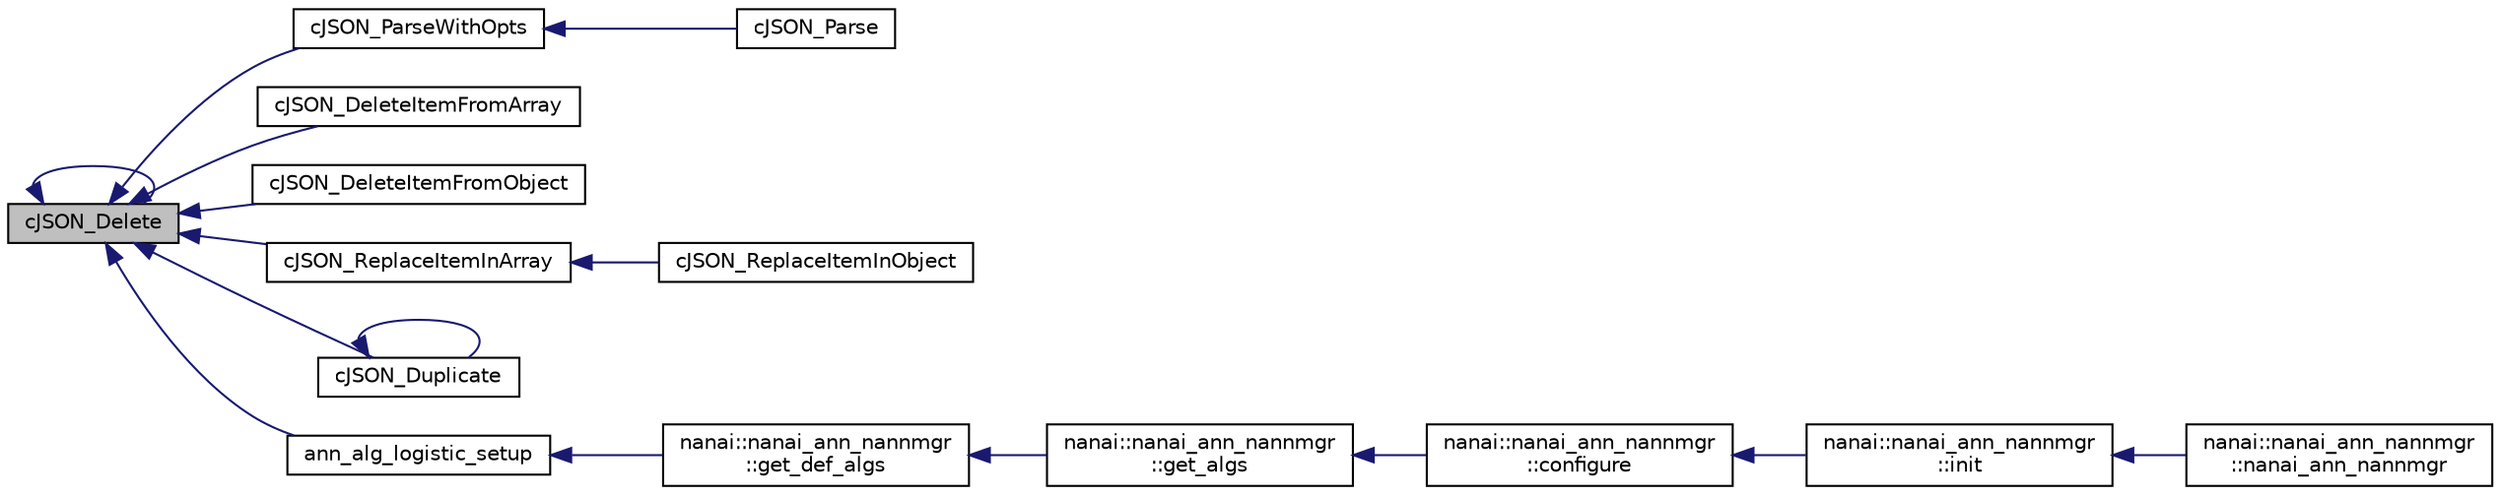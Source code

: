 digraph "cJSON_Delete"
{
  edge [fontname="Helvetica",fontsize="10",labelfontname="Helvetica",labelfontsize="10"];
  node [fontname="Helvetica",fontsize="10",shape=record];
  rankdir="LR";
  Node1 [label="cJSON_Delete",height=0.2,width=0.4,color="black", fillcolor="grey75", style="filled", fontcolor="black"];
  Node1 -> Node1 [dir="back",color="midnightblue",fontsize="10",style="solid",fontname="Helvetica"];
  Node1 -> Node2 [dir="back",color="midnightblue",fontsize="10",style="solid",fontname="Helvetica"];
  Node2 [label="cJSON_ParseWithOpts",height=0.2,width=0.4,color="black", fillcolor="white", style="filled",URL="$c_j_s_o_n_8h.html#a9c63df4d9350bee4bd1726f8f23ad536"];
  Node2 -> Node3 [dir="back",color="midnightblue",fontsize="10",style="solid",fontname="Helvetica"];
  Node3 [label="cJSON_Parse",height=0.2,width=0.4,color="black", fillcolor="white", style="filled",URL="$c_j_s_o_n_8h.html#ad3df5f943457d4befebe4109d48e4a50"];
  Node1 -> Node4 [dir="back",color="midnightblue",fontsize="10",style="solid",fontname="Helvetica"];
  Node4 [label="cJSON_DeleteItemFromArray",height=0.2,width=0.4,color="black", fillcolor="white", style="filled",URL="$c_j_s_o_n_8h.html#a2b08ee3d172cb94e9abea1e4031a366f"];
  Node1 -> Node5 [dir="back",color="midnightblue",fontsize="10",style="solid",fontname="Helvetica"];
  Node5 [label="cJSON_DeleteItemFromObject",height=0.2,width=0.4,color="black", fillcolor="white", style="filled",URL="$c_j_s_o_n_8h.html#a148a56617a2a97921d9b9dfbe5dc85bf"];
  Node1 -> Node6 [dir="back",color="midnightblue",fontsize="10",style="solid",fontname="Helvetica"];
  Node6 [label="cJSON_ReplaceItemInArray",height=0.2,width=0.4,color="black", fillcolor="white", style="filled",URL="$c_j_s_o_n_8h.html#a567d357a7a0c3c0c9c896d98aae3dcec"];
  Node6 -> Node7 [dir="back",color="midnightblue",fontsize="10",style="solid",fontname="Helvetica"];
  Node7 [label="cJSON_ReplaceItemInObject",height=0.2,width=0.4,color="black", fillcolor="white", style="filled",URL="$c_j_s_o_n_8h.html#a31202ffebc9e4f86c3db12f9793b6800"];
  Node1 -> Node8 [dir="back",color="midnightblue",fontsize="10",style="solid",fontname="Helvetica"];
  Node8 [label="cJSON_Duplicate",height=0.2,width=0.4,color="black", fillcolor="white", style="filled",URL="$c_j_s_o_n_8h.html#a9acb1410be711f33d7c6d39f916b2d35"];
  Node8 -> Node8 [dir="back",color="midnightblue",fontsize="10",style="solid",fontname="Helvetica"];
  Node1 -> Node9 [dir="back",color="midnightblue",fontsize="10",style="solid",fontname="Helvetica"];
  Node9 [label="ann_alg_logistic_setup",height=0.2,width=0.4,color="black", fillcolor="white", style="filled",URL="$nanai__ann__alg__logistic_8cc.html#ad91d250f591564487951f4bcf9ced372"];
  Node9 -> Node10 [dir="back",color="midnightblue",fontsize="10",style="solid",fontname="Helvetica"];
  Node10 [label="nanai::nanai_ann_nannmgr\l::get_def_algs",height=0.2,width=0.4,color="black", fillcolor="white", style="filled",URL="$classnanai_1_1nanai__ann__nannmgr.html#a2041f91a11e801557c4e2a310fae4355"];
  Node10 -> Node11 [dir="back",color="midnightblue",fontsize="10",style="solid",fontname="Helvetica"];
  Node11 [label="nanai::nanai_ann_nannmgr\l::get_algs",height=0.2,width=0.4,color="black", fillcolor="white", style="filled",URL="$classnanai_1_1nanai__ann__nannmgr.html#af20462056d6628462b18b865197083a5"];
  Node11 -> Node12 [dir="back",color="midnightblue",fontsize="10",style="solid",fontname="Helvetica"];
  Node12 [label="nanai::nanai_ann_nannmgr\l::configure",height=0.2,width=0.4,color="black", fillcolor="white", style="filled",URL="$classnanai_1_1nanai__ann__nannmgr.html#a4097cd6c0d8c9fbd38df08d4474162d7"];
  Node12 -> Node13 [dir="back",color="midnightblue",fontsize="10",style="solid",fontname="Helvetica"];
  Node13 [label="nanai::nanai_ann_nannmgr\l::init",height=0.2,width=0.4,color="black", fillcolor="white", style="filled",URL="$classnanai_1_1nanai__ann__nannmgr.html#ae4bd257f8c13617deb792e90f72574ea"];
  Node13 -> Node14 [dir="back",color="midnightblue",fontsize="10",style="solid",fontname="Helvetica"];
  Node14 [label="nanai::nanai_ann_nannmgr\l::nanai_ann_nannmgr",height=0.2,width=0.4,color="black", fillcolor="white", style="filled",URL="$classnanai_1_1nanai__ann__nannmgr.html#ac0ab089eae09f4d317218fcad3cfe804"];
}
